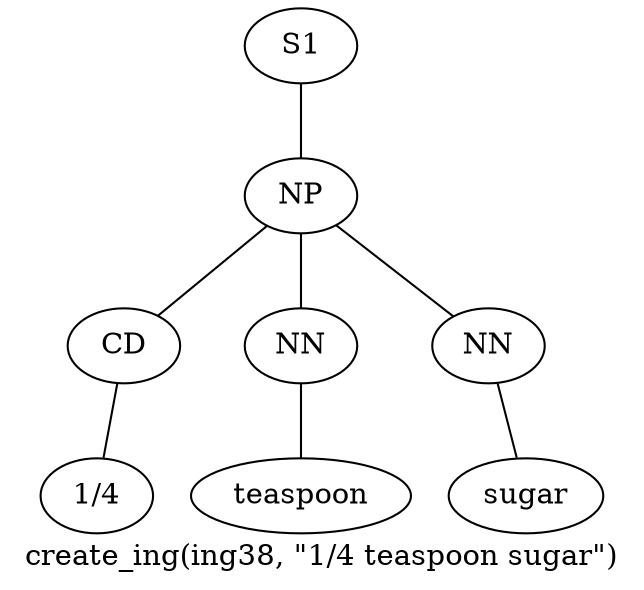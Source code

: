 graph SyntaxGraph {
	label = "create_ing(ing38, \"1/4 teaspoon sugar\")";
	Node0 [label="S1"];
	Node1 [label="NP"];
	Node2 [label="CD"];
	Node3 [label="1/4"];
	Node4 [label="NN"];
	Node5 [label="teaspoon"];
	Node6 [label="NN"];
	Node7 [label="sugar"];

	Node0 -- Node1;
	Node1 -- Node2;
	Node1 -- Node4;
	Node1 -- Node6;
	Node2 -- Node3;
	Node4 -- Node5;
	Node6 -- Node7;
}